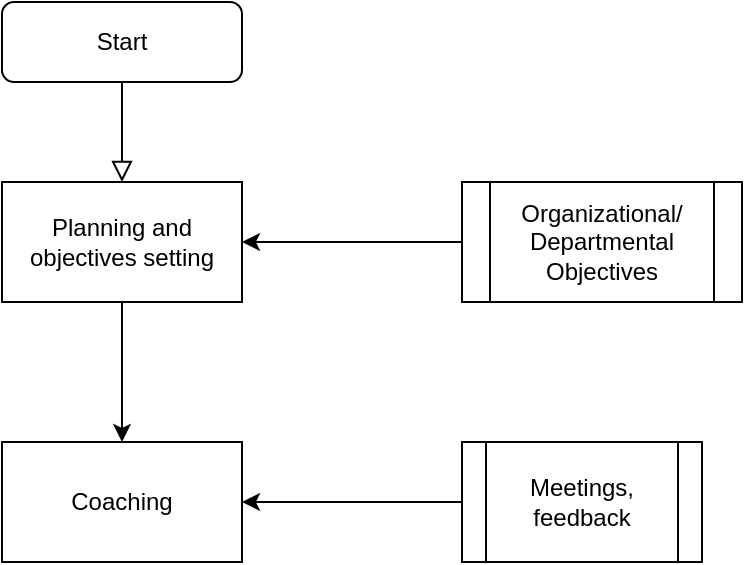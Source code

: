 <mxfile version="13.5.3" type="github">
  <diagram id="C5RBs43oDa-KdzZeNtuy" name="Page-1">
    <mxGraphModel dx="1038" dy="547" grid="1" gridSize="10" guides="1" tooltips="1" connect="1" arrows="1" fold="1" page="1" pageScale="1" pageWidth="827" pageHeight="1169" math="0" shadow="0">
      <root>
        <mxCell id="WIyWlLk6GJQsqaUBKTNV-0" />
        <mxCell id="WIyWlLk6GJQsqaUBKTNV-1" parent="WIyWlLk6GJQsqaUBKTNV-0" />
        <mxCell id="WIyWlLk6GJQsqaUBKTNV-2" value="" style="rounded=0;html=1;jettySize=auto;orthogonalLoop=1;fontSize=11;endArrow=block;endFill=0;endSize=8;strokeWidth=1;shadow=0;labelBackgroundColor=none;edgeStyle=orthogonalEdgeStyle;" parent="WIyWlLk6GJQsqaUBKTNV-1" source="WIyWlLk6GJQsqaUBKTNV-3" edge="1">
          <mxGeometry relative="1" as="geometry">
            <mxPoint x="220" y="170" as="targetPoint" />
          </mxGeometry>
        </mxCell>
        <mxCell id="WIyWlLk6GJQsqaUBKTNV-3" value="Start" style="rounded=1;whiteSpace=wrap;html=1;fontSize=12;glass=0;strokeWidth=1;shadow=0;" parent="WIyWlLk6GJQsqaUBKTNV-1" vertex="1">
          <mxGeometry x="160" y="80" width="120" height="40" as="geometry" />
        </mxCell>
        <mxCell id="N8_5rh-Jkga-fFqRKnx3-4" value="" style="edgeStyle=orthogonalEdgeStyle;rounded=0;orthogonalLoop=1;jettySize=auto;html=1;" edge="1" parent="WIyWlLk6GJQsqaUBKTNV-1" source="N8_5rh-Jkga-fFqRKnx3-0" target="N8_5rh-Jkga-fFqRKnx3-3">
          <mxGeometry relative="1" as="geometry" />
        </mxCell>
        <mxCell id="N8_5rh-Jkga-fFqRKnx3-0" value="Planning and objectives setting" style="rounded=0;whiteSpace=wrap;html=1;" vertex="1" parent="WIyWlLk6GJQsqaUBKTNV-1">
          <mxGeometry x="160" y="170" width="120" height="60" as="geometry" />
        </mxCell>
        <mxCell id="N8_5rh-Jkga-fFqRKnx3-2" value="" style="edgeStyle=orthogonalEdgeStyle;rounded=0;orthogonalLoop=1;jettySize=auto;html=1;" edge="1" parent="WIyWlLk6GJQsqaUBKTNV-1" source="N8_5rh-Jkga-fFqRKnx3-1" target="N8_5rh-Jkga-fFqRKnx3-0">
          <mxGeometry relative="1" as="geometry" />
        </mxCell>
        <mxCell id="N8_5rh-Jkga-fFqRKnx3-1" value="Organizational/ Departmental Objectives" style="shape=process;whiteSpace=wrap;html=1;backgroundOutline=1;" vertex="1" parent="WIyWlLk6GJQsqaUBKTNV-1">
          <mxGeometry x="390" y="170" width="140" height="60" as="geometry" />
        </mxCell>
        <mxCell id="N8_5rh-Jkga-fFqRKnx3-3" value="Coaching" style="whiteSpace=wrap;html=1;rounded=0;" vertex="1" parent="WIyWlLk6GJQsqaUBKTNV-1">
          <mxGeometry x="160" y="300" width="120" height="60" as="geometry" />
        </mxCell>
        <mxCell id="N8_5rh-Jkga-fFqRKnx3-6" value="" style="edgeStyle=orthogonalEdgeStyle;rounded=0;orthogonalLoop=1;jettySize=auto;html=1;" edge="1" parent="WIyWlLk6GJQsqaUBKTNV-1" source="N8_5rh-Jkga-fFqRKnx3-5" target="N8_5rh-Jkga-fFqRKnx3-3">
          <mxGeometry relative="1" as="geometry" />
        </mxCell>
        <mxCell id="N8_5rh-Jkga-fFqRKnx3-5" value="Meetings, feedback" style="shape=process;whiteSpace=wrap;html=1;backgroundOutline=1;" vertex="1" parent="WIyWlLk6GJQsqaUBKTNV-1">
          <mxGeometry x="390" y="300" width="120" height="60" as="geometry" />
        </mxCell>
      </root>
    </mxGraphModel>
  </diagram>
</mxfile>
